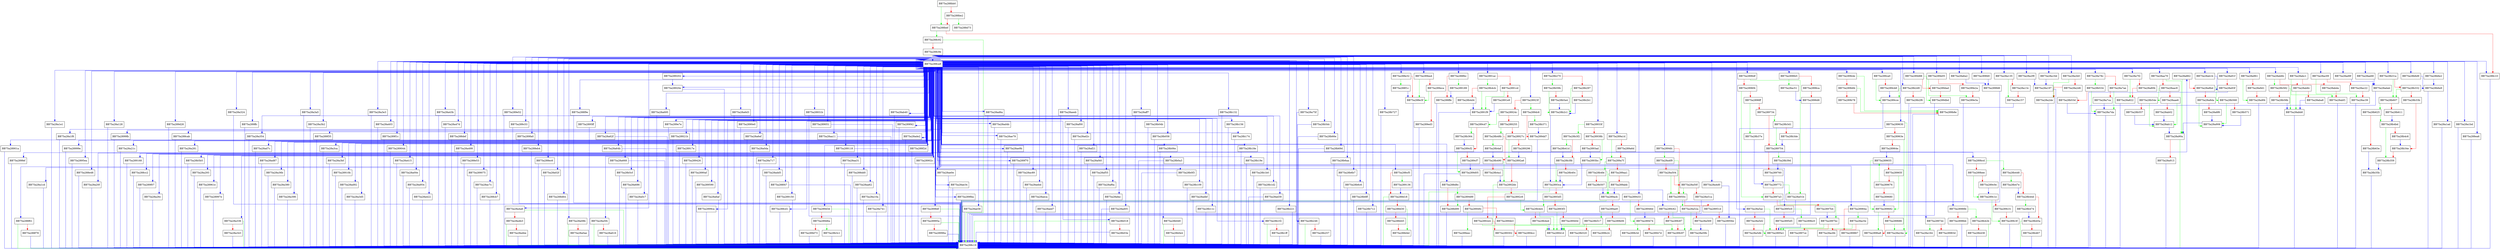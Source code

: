 digraph yy_reduce {
  node [shape="box"];
  graph [splines=ortho];
  BB75a288bb0 -> BB75a288bef [color="green"];
  BB75a288bb0 -> BB75a288be2 [color="red"];
  BB75a288be2 -> BB75a288d73 [color="green"];
  BB75a288be2 -> BB75a288bef [color="red"];
  BB75a288bef -> BB75a288c92 [color="green"];
  BB75a288bef -> BB75a288c10 [color="red"];
  BB75a288c10 -> BB75a288c19 [color="blue"];
  BB75a288c92 -> BB75a288c19 [color="green"];
  BB75a288c92 -> BB75a288c9e [color="red"];
  BB75a288c9e -> BB75a288ca9 [color="blue"];
  BB75a288ca9 -> BB75a28a1ad [color="blue"];
  BB75a288ca9 -> BB75a28a1bd [color="blue"];
  BB75a288ca9 -> BB75a288ea6 [color="blue"];
  BB75a288ca9 -> BB75a28901a [color="blue"];
  BB75a288ca9 -> BB75a289fef [color="blue"];
  BB75a288ca9 -> BB75a288c10 [color="blue"];
  BB75a288ca9 -> BB75a288c19 [color="blue"];
  BB75a288ca9 -> BB75a288f61 [color="blue"];
  BB75a288ca9 -> BB75a28a1cd [color="blue"];
  BB75a288ca9 -> BB75a28a1e1 [color="blue"];
  BB75a288ca9 -> BB75a28a1f8 [color="blue"];
  BB75a288ca9 -> BB75a28999e [color="blue"];
  BB75a288ca9 -> BB75a2895ea [color="blue"];
  BB75a288ca9 -> BB75a288e48 [color="blue"];
  BB75a288ca9 -> BB75a28a20f [color="blue"];
  BB75a288ca9 -> BB75a28a128 [color="blue"];
  BB75a288ca9 -> BB75a2899fb [color="blue"];
  BB75a288ca9 -> BB75a28a21c [color="blue"];
  BB75a288ca9 -> BB75a289630 [color="blue"];
  BB75a288ca9 -> BB75a289168 [color="blue"];
  BB75a288ca9 -> BB75a288cc2 [color="blue"];
  BB75a288ca9 -> BB75a289f07 [color="blue"];
  BB75a288ca9 -> BB75a28a26c [color="blue"];
  BB75a288ca9 -> BB75a289d28 [color="blue"];
  BB75a288ca9 -> BB75a288cab [color="blue"];
  BB75a288ca9 -> BB75a28a281 [color="blue"];
  BB75a288ca9 -> BB75a28b5b5 [color="blue"];
  BB75a288ca9 -> BB75a28a293 [color="blue"];
  BB75a288ca9 -> BB75a28a78c [color="blue"];
  BB75a288ca9 -> BB75a28a2b0 [color="blue"];
  BB75a288ca9 -> BB75a28961e [color="blue"];
  BB75a288ca9 -> BB75a28997e [color="blue"];
  BB75a288ca9 -> BB75a28a2f9 [color="blue"];
  BB75a288ca9 -> BB75a28a324 [color="blue"];
  BB75a288ca9 -> BB75a28a336 [color="blue"];
  BB75a288ca9 -> BB75a289ffc [color="blue"];
  BB75a288ca9 -> BB75a28a354 [color="blue"];
  BB75a288ca9 -> BB75a28ad7c [color="blue"];
  BB75a288ca9 -> BB75a28ad87 [color="blue"];
  BB75a288ca9 -> BB75a28a36b [color="blue"];
  BB75a288ca9 -> BB75a28a380 [color="blue"];
  BB75a288ca9 -> BB75a28a398 [color="blue"];
  BB75a288ca9 -> BB75a28a3a5 [color="blue"];
  BB75a288ca9 -> BB75a28a3b2 [color="blue"];
  BB75a288ca9 -> BB75a289f35 [color="blue"];
  BB75a288ca9 -> BB75a28a3ca [color="blue"];
  BB75a288ca9 -> BB75a28a3bf [color="blue"];
  BB75a288ca9 -> BB75a28910b [color="blue"];
  BB75a288ca9 -> BB75a28ad92 [color="blue"];
  BB75a288ca9 -> BB75a28a3d5 [color="blue"];
  BB75a288ca9 -> BB75a28a3e3 [color="blue"];
  BB75a288ca9 -> BB75a28a16d [color="blue"];
  BB75a288ca9 -> BB75a28a403 [color="blue"];
  BB75a288ca9 -> BB75a289f1c [color="blue"];
  BB75a288ca9 -> BB75a289044 [color="blue"];
  BB75a288ca9 -> BB75a28a415 [color="blue"];
  BB75a288ca9 -> BB75a28a00e [color="blue"];
  BB75a288ca9 -> BB75a28a954 [color="blue"];
  BB75a288ca9 -> BB75a28a422 [color="blue"];
  BB75a288ca9 -> BB75a28a43b [color="blue"];
  BB75a288ca9 -> BB75a28a47d [color="blue"];
  BB75a288ca9 -> BB75a288def [color="blue"];
  BB75a288ca9 -> BB75a2895c0 [color="blue"];
  BB75a288ca9 -> BB75a2896b5 [color="blue"];
  BB75a288ca9 -> BB75a288e32 [color="blue"];
  BB75a288ca9 -> BB75a2896df [color="blue"];
  BB75a288ca9 -> BB75a28a499 [color="blue"];
  BB75a288ca9 -> BB75a288e53 [color="blue"];
  BB75a288ca9 -> BB75a2897dc [color="blue"];
  BB75a288ca9 -> BB75a289075 [color="blue"];
  BB75a288ca9 -> BB75a289433 [color="blue"];
  BB75a288ca9 -> BB75a28ac7c [color="blue"];
  BB75a288ca9 -> BB75a288cb7 [color="blue"];
  BB75a288ca9 -> BB75a288cf5 [color="blue"];
  BB75a288ca9 -> BB75a289e52 [color="blue"];
  BB75a288ca9 -> BB75a28a7f2 [color="blue"];
  BB75a288ca9 -> BB75a289c53 [color="blue"];
  BB75a288ca9 -> BB75a289fa0 [color="blue"];
  BB75a288ca9 -> BB75a288eb4 [color="blue"];
  BB75a288ca9 -> BB75a28a4a6 [color="blue"];
  BB75a288ca9 -> BB75a288ec6 [color="blue"];
  BB75a288ca9 -> BB75a28a02f [color="blue"];
  BB75a288ca9 -> BB75a28a4d0 [color="blue"];
  BB75a288ca9 -> BB75a2894fc [color="blue"];
  BB75a288ca9 -> BB75a288d64 [color="blue"];
  BB75a288ca9 -> BB75a289ea4 [color="blue"];
  BB75a288ca9 -> BB75a28a5ac [color="blue"];
  BB75a288ca9 -> BB75a288f9e [color="blue"];
  BB75a288ca9 -> BB75a2895ff [color="blue"];
  BB75a288ca9 -> BB75a28a08b [color="blue"];
  BB75a288ca9 -> BB75a28a5f4 [color="blue"];
  BB75a288ca9 -> BB75a28a62f [color="blue"];
  BB75a288ca9 -> BB75a28a64b [color="blue"];
  BB75a288ca9 -> BB75a28a668 [color="blue"];
  BB75a288ca9 -> BB75a28b5cf [color="blue"];
  BB75a288ca9 -> BB75a28a686 [color="blue"];
  BB75a288ca9 -> BB75a28a0c7 [color="blue"];
  BB75a288ca9 -> BB75a28a695 [color="blue"];
  BB75a288ca9 -> BB75a28920e [color="blue"];
  BB75a288ca9 -> BB75a289e7e [color="blue"];
  BB75a288ca9 -> BB75a28921b [color="blue"];
  BB75a288ca9 -> BB75a28917e [color="blue"];
  BB75a288ca9 -> BB75a289426 [color="blue"];
  BB75a288ca9 -> BB75a2891ac [color="blue"];
  BB75a288ca9 -> BB75a28a6a2 [color="blue"];
  BB75a288ca9 -> BB75a289fd0 [color="blue"];
  BB75a288ca9 -> BB75a2890af [color="blue"];
  BB75a288ca9 -> BB75a289b4e [color="blue"];
  BB75a288ca9 -> BB75a289590 [color="blue"];
  BB75a288ca9 -> BB75a28a6af [color="blue"];
  BB75a288ca9 -> BB75a2899ca [color="blue"];
  BB75a288ca9 -> BB75a28a6d3 [color="blue"];
  BB75a288ca9 -> BB75a2890e0 [color="blue"];
  BB75a288ca9 -> BB75a28a6ef [color="blue"];
  BB75a288ca9 -> BB75a28a0da [color="blue"];
  BB75a288ca9 -> BB75a28a717 [color="blue"];
  BB75a288ca9 -> BB75a289ca0 [color="blue"];
  BB75a288ca9 -> BB75a28add5 [color="blue"];
  BB75a288ca9 -> BB75a288f47 [color="blue"];
  BB75a288ca9 -> BB75a289150 [color="blue"];
  BB75a288ca9 -> BB75a288cd1 [color="blue"];
  BB75a288ca9 -> BB75a288fbc [color="blue"];
  BB75a288ca9 -> BB75a28a961 [color="blue"];
  BB75a288ca9 -> BB75a28931b [color="blue"];
  BB75a288ca9 -> BB75a289051 [color="blue"];
  BB75a288ca9 -> BB75a288d8c [color="blue"];
  BB75a288ca9 -> BB75a28aa11 [color="blue"];
  BB75a288ca9 -> BB75a289d3d [color="blue"];
  BB75a288ca9 -> BB75a289118 [color="blue"];
  BB75a288ca9 -> BB75a289d88 [color="blue"];
  BB75a288ca9 -> BB75a28aa31 [color="blue"];
  BB75a288ca9 -> BB75a289e05 [color="blue"];
  BB75a288ca9 -> BB75a289c62 [color="blue"];
  BB75a288ca9 -> BB75a28988b [color="blue"];
  BB75a288ca9 -> BB75a288dd0 [color="blue"];
  BB75a288ca9 -> BB75a28aa62 [color="blue"];
  BB75a288ca9 -> BB75a28aa79 [color="blue"];
  BB75a288ca9 -> BB75a28a862 [color="blue"];
  BB75a288ca9 -> BB75a28a10a [color="blue"];
  BB75a288ca9 -> BB75a28ab6b [color="blue"];
  BB75a288ca9 -> BB75a28ab1b [color="blue"];
  BB75a288ca9 -> BB75a28a91f [color="blue"];
  BB75a288ca9 -> BB75a28a741 [color="blue"];
  BB75a288ca9 -> BB75a28ab40 [color="blue"];
  BB75a288ca9 -> BB75a28933f [color="blue"];
  BB75a288ca9 -> BB75a28923f [color="blue"];
  BB75a288ca9 -> BB75a28abc1 [color="blue"];
  BB75a288ca9 -> BB75a28b270 [color="blue"];
  BB75a288ca9 -> BB75a289a1d [color="blue"];
  BB75a288ca9 -> BB75a28ac09 [color="blue"];
  BB75a288ca9 -> BB75a289bcd [color="blue"];
  BB75a288ca9 -> BB75a289f42 [color="blue"];
  BB75a288ca9 -> BB75a28ade2 [color="blue"];
  BB75a288ca9 -> BB75a288f2d [color="blue"];
  BB75a288ca9 -> BB75a28902c [color="blue"];
  BB75a288ca9 -> BB75a2898df [color="blue"];
  BB75a288ca9 -> BB75a28ae0e [color="blue"];
  BB75a288ca9 -> BB75a28ae34 [color="blue"];
  BB75a288ca9 -> BB75a289fba [color="blue"];
  BB75a288ca9 -> BB75a28ae58 [color="blue"];
  BB75a288ca9 -> BB75a28ad6a [color="blue"];
  BB75a288ca9 -> BB75a28ad4b [color="blue"];
  BB75a288ca9 -> BB75a28ad9f [color="blue"];
  BB75a288ca9 -> BB75a28ae68 [color="blue"];
  BB75a288ca9 -> BB75a28ae79 [color="blue"];
  BB75a288ca9 -> BB75a28ae9b [color="blue"];
  BB75a288ca9 -> BB75a289f70 [color="blue"];
  BB75a288ca9 -> BB75a28ac89 [color="blue"];
  BB75a288ca9 -> BB75a28aebd [color="blue"];
  BB75a288ca9 -> BB75a28aeca [color="blue"];
  BB75a288ca9 -> BB75a28aed7 [color="blue"];
  BB75a288ca9 -> BB75a28aeeb [color="blue"];
  BB75a288ca9 -> BB75a28af00 [color="blue"];
  BB75a288ca9 -> BB75a28ad2c [color="blue"];
  BB75a288ca9 -> BB75a28af21 [color="blue"];
  BB75a288ca9 -> BB75a28af40 [color="blue"];
  BB75a288ca9 -> BB75a28af55 [color="blue"];
  BB75a288ca9 -> BB75a28af6a [color="blue"];
  BB75a288ca9 -> BB75a28afac [color="blue"];
  BB75a288ca9 -> BB75a28ad05 [color="blue"];
  BB75a288ca9 -> BB75a28aff7 [color="blue"];
  BB75a288ca9 -> BB75a28b2d9 [color="blue"];
  BB75a288ca9 -> BB75a28b018 [color="blue"];
  BB75a288ca9 -> BB75a28b04b [color="blue"];
  BB75a288ca9 -> BB75a28b058 [color="blue"];
  BB75a288ca9 -> BB75a28b06e [color="blue"];
  BB75a288ca9 -> BB75a28b0a3 [color="blue"];
  BB75a288ca9 -> BB75a28b0d0 [color="blue"];
  BB75a288ca9 -> BB75a28b0f3 [color="blue"];
  BB75a288ca9 -> BB75a28b109 [color="blue"];
  BB75a288ca9 -> BB75a28adbf [color="blue"];
  BB75a288ca9 -> BB75a28b11c [color="blue"];
  BB75a288ca9 -> BB75a28b132 [color="blue"];
  BB75a288ca9 -> BB75a28b156 [color="blue"];
  BB75a288ca9 -> BB75a28b174 [color="blue"];
  BB75a288ca9 -> BB75a28b18e [color="blue"];
  BB75a288ca9 -> BB75a28b19e [color="blue"];
  BB75a288ca9 -> BB75a28b1b0 [color="blue"];
  BB75a288ca9 -> BB75a28b1d2 [color="blue"];
  BB75a288ca9 -> BB75a28ad39 [color="blue"];
  BB75a288ca9 -> BB75a28b1f2 [color="blue"];
  BB75a288ca9 -> BB75a28b221 [color="blue"];
  BB75a288ca9 -> BB75a28a75f [color="blue"];
  BB75a288ca9 -> BB75a289202 [color="blue"];
  BB75a288ca9 -> BB75a28a135 [color="blue"];
  BB75a288ca9 -> BB75a28b246 [color="blue"];
  BB75a288ca9 -> BB75a28b5dc [color="blue"];
  BB75a288ca9 -> BB75a28b31a [color="blue"];
  BB75a288ca9 -> BB75a28b66e [color="blue"];
  BB75a288ca9 -> BB75a28b69d [color="blue"];
  BB75a288ca9 -> BB75a28b6aa [color="blue"];
  BB75a288ca9 -> BB75a28b6b7 [color="blue"];
  BB75a288ca9 -> BB75a28b6c6 [color="blue"];
  BB75a288ca9 -> BB75a28b6d9 [color="blue"];
  BB75a288ca9 -> BB75a28b6ff [color="blue"];
  BB75a288ca9 -> BB75a28b6e2 [color="blue"];
  BB75a288ca9 -> BB75a28b712 [color="blue"];
  BB75a288ca9 -> BB75a28984a [color="blue"];
  BB75a288ca9 -> BB75a28b727 [color="blue"];
  BB75a288cab -> BB75a288c19 [color="blue"];
  BB75a288cb7 -> BB75a288c19 [color="blue"];
  BB75a288cc2 -> BB75a288c19 [color="blue"];
  BB75a288cd1 -> BB75a288c19 [color="blue"];
  BB75a288cf5 -> BB75a289136 [color="green"];
  BB75a288cf5 -> BB75a288d18 [color="red"];
  BB75a288d18 -> BB75a288c19 [color="green"];
  BB75a288d18 -> BB75a288d30 [color="red"];
  BB75a288d30 -> BB75a288d4d [color="green"];
  BB75a288d30 -> BB75a288d45 [color="red"];
  BB75a288d45 -> BB75a288d4d [color="red"];
  BB75a288d4d -> BB75a288c19 [color="blue"];
  BB75a288d64 -> BB75a288c19 [color="blue"];
  BB75a288d8c -> BB75a289489 [color="green"];
  BB75a288d8c -> BB75a288d99 [color="red"];
  BB75a288d99 -> BB75a288c19 [color="blue"];
  BB75a288dd0 -> BB75a288c19 [color="blue"];
  BB75a288def -> BB75a288c19 [color="blue"];
  BB75a288e32 -> BB75a288f1c [color="green"];
  BB75a288e32 -> BB75a288e3f [color="red"];
  BB75a288e3f -> BB75a288c19 [color="blue"];
  BB75a288e48 -> BB75a288c19 [color="blue"];
  BB75a288e53 -> BB75a288c19 [color="blue"];
  BB75a288ea6 -> BB75a288c19 [color="blue"];
  BB75a288eb4 -> BB75a288c19 [color="blue"];
  BB75a288ec6 -> BB75a288c19 [color="blue"];
  BB75a288f1c -> BB75a288e3f [color="blue"];
  BB75a288f2d -> BB75a288c19 [color="blue"];
  BB75a288f47 -> BB75a288c19 [color="blue"];
  BB75a288f61 -> BB75a288c19 [color="green"];
  BB75a288f61 -> BB75a288f78 [color="red"];
  BB75a288f78 -> BB75a288c19 [color="blue"];
  BB75a288f9e -> BB75a288c19 [color="blue"];
  BB75a288fbc -> BB75a289189 [color="green"];
  BB75a288fbc -> BB75a288ffe [color="red"];
  BB75a288ffe -> BB75a288c19 [color="blue"];
  BB75a28901a -> BB75a288c19 [color="blue"];
  BB75a28902c -> BB75a288c19 [color="blue"];
  BB75a289044 -> BB75a288c19 [color="blue"];
  BB75a289051 -> BB75a288c19 [color="blue"];
  BB75a289075 -> BB75a288c19 [color="blue"];
  BB75a2890af -> BB75a288c19 [color="blue"];
  BB75a2890e0 -> BB75a288c19 [color="blue"];
  BB75a28910b -> BB75a288c19 [color="blue"];
  BB75a289118 -> BB75a288c19 [color="blue"];
  BB75a289136 -> BB75a288d18 [color="blue"];
  BB75a289150 -> BB75a288c19 [color="blue"];
  BB75a289168 -> BB75a288c19 [color="blue"];
  BB75a28917e -> BB75a288c19 [color="blue"];
  BB75a289189 -> BB75a288ffe [color="blue"];
  BB75a2891ac -> BB75a28b4cb [color="green"];
  BB75a2891ac -> BB75a2891cd [color="red"];
  BB75a2891cd -> BB75a2891f9 [color="green"];
  BB75a2891cd -> BB75a2891e9 [color="red"];
  BB75a2891e9 -> BB75a2891f9 [color="blue"];
  BB75a2891f9 -> BB75a288c19 [color="blue"];
  BB75a289202 -> BB75a28920e [color="blue"];
  BB75a28920e -> BB75a288c19 [color="blue"];
  BB75a28921b -> BB75a288c19 [color="blue"];
  BB75a28923f -> BB75a289dc6 [color="green"];
  BB75a28923f -> BB75a28924c [color="red"];
  BB75a28924c -> BB75a289cd7 [color="green"];
  BB75a28924c -> BB75a289255 [color="red"];
  BB75a289255 -> BB75a28b48b [color="green"];
  BB75a289255 -> BB75a28927c [color="red"];
  BB75a28927c -> BB75a2892a6 [color="green"];
  BB75a28927c -> BB75a289296 [color="red"];
  BB75a289296 -> BB75a2892a6 [color="blue"];
  BB75a2892a6 -> BB75a2892bb [color="red"];
  BB75a2892bb -> BB75a288c19 [color="green"];
  BB75a2892bb -> BB75a2892c6 [color="red"];
  BB75a2892c6 -> BB75a28b4e4 [color="green"];
  BB75a2892c6 -> BB75a2892e4 [color="red"];
  BB75a2892e4 -> BB75a28941d [color="green"];
  BB75a2892e4 -> BB75a289302 [color="red"];
  BB75a289302 -> BB75a288c19 [color="blue"];
  BB75a28931b -> BB75a288c19 [color="blue"];
  BB75a28933f -> BB75a28b3f2 [color="green"];
  BB75a28933f -> BB75a28938b [color="red"];
  BB75a28938b -> BB75a2893bc [color="green"];
  BB75a28938b -> BB75a2893ad [color="red"];
  BB75a2893ad -> BB75a2893bc [color="blue"];
  BB75a2893bc -> BB75a2893ca [color="blue"];
  BB75a2893ca -> BB75a288c19 [color="green"];
  BB75a2893ca -> BB75a2893d5 [color="red"];
  BB75a2893d5 -> BB75a28b4e4 [color="green"];
  BB75a2893d5 -> BB75a2893f3 [color="red"];
  BB75a2893f3 -> BB75a28941d [color="green"];
  BB75a2893f3 -> BB75a28940d [color="red"];
  BB75a28940d -> BB75a28941d [color="blue"];
  BB75a28941d -> BB75a288c19 [color="blue"];
  BB75a289426 -> BB75a288c19 [color="blue"];
  BB75a289433 -> BB75a289474 [color="green"];
  BB75a289433 -> BB75a28946d [color="red"];
  BB75a28946d -> BB75a289474 [color="blue"];
  BB75a289474 -> BB75a289b3d [color="green"];
  BB75a289474 -> BB75a28947d [color="red"];
  BB75a28947d -> BB75a288c19 [color="blue"];
  BB75a289489 -> BB75a288d99 [color="green"];
  BB75a289489 -> BB75a28949c [color="red"];
  BB75a28949c -> BB75a289eec [color="green"];
  BB75a28949c -> BB75a2894b3 [color="red"];
  BB75a2894b3 -> BB75a289c97 [color="green"];
  BB75a2894b3 -> BB75a2894cc [color="red"];
  BB75a2894cc -> BB75a288c19 [color="blue"];
  BB75a2894fc -> BB75a28a4f9 [color="green"];
  BB75a2894fc -> BB75a28950c [color="red"];
  BB75a28950c -> BB75a28a52a [color="green"];
  BB75a28950c -> BB75a28951d [color="red"];
  BB75a28951d -> BB75a28956e [color="red"];
  BB75a28956e -> BB75a288c19 [color="blue"];
  BB75a289590 -> BB75a288c19 [color="blue"];
  BB75a2895c0 -> BB75a289bc0 [color="green"];
  BB75a2895c0 -> BB75a2895d5 [color="red"];
  BB75a2895d5 -> BB75a2895e1 [color="red"];
  BB75a2895e1 -> BB75a288c19 [color="blue"];
  BB75a2895ea -> BB75a288c19 [color="blue"];
  BB75a2895ff -> BB75a288c19 [color="blue"];
  BB75a28961e -> BB75a288c19 [color="blue"];
  BB75a289630 -> BB75a28a24a [color="green"];
  BB75a289630 -> BB75a28963e [color="red"];
  BB75a28963e -> BB75a28a24a [color="green"];
  BB75a28963e -> BB75a28964e [color="red"];
  BB75a28964e -> BB75a289655 [color="blue"];
  BB75a289655 -> BB75a289682 [color="green"];
  BB75a289655 -> BB75a28965f [color="red"];
  BB75a28965f -> BB75a289682 [color="green"];
  BB75a28965f -> BB75a289676 [color="red"];
  BB75a289676 -> BB75a289655 [color="green"];
  BB75a289676 -> BB75a289680 [color="red"];
  BB75a289680 -> BB75a289682 [color="blue"];
  BB75a289682 -> BB75a2896a8 [color="green"];
  BB75a289682 -> BB75a289686 [color="red"];
  BB75a289686 -> BB75a28a24a [color="green"];
  BB75a289686 -> BB75a2896a8 [color="red"];
  BB75a2896a8 -> BB75a288c19 [color="blue"];
  BB75a2896b5 -> BB75a28ac51 [color="green"];
  BB75a2896b5 -> BB75a2896ca [color="red"];
  BB75a2896ca -> BB75a2896d6 [color="red"];
  BB75a2896d6 -> BB75a288c19 [color="blue"];
  BB75a2896df -> BB75a28a01b [color="green"];
  BB75a2896df -> BB75a2896f4 [color="red"];
  BB75a2896f4 -> BB75a2897a3 [color="green"];
  BB75a2896f4 -> BB75a2896ff [color="red"];
  BB75a2896ff -> BB75a28b37e [color="green"];
  BB75a2896ff -> BB75a289734 [color="red"];
  BB75a289734 -> BB75a28b3d1 [color="green"];
  BB75a289734 -> BB75a289754 [color="red"];
  BB75a289754 -> BB75a28b39d [color="green"];
  BB75a289754 -> BB75a289760 [color="red"];
  BB75a289760 -> BB75a289772 [color="blue"];
  BB75a289772 -> BB75a28a01b [color="green"];
  BB75a289772 -> BB75a2897a3 [color="red"];
  BB75a2897a3 -> BB75a2897bc [color="green"];
  BB75a2897a3 -> BB75a2897b4 [color="red"];
  BB75a2897b4 -> BB75a2897bc [color="blue"];
  BB75a2897bc -> BB75a2895e1 [color="green"];
  BB75a2897bc -> BB75a2897ce [color="red"];
  BB75a2897ce -> BB75a288c19 [color="blue"];
  BB75a2897dc -> BB75a28a164 [color="green"];
  BB75a2897dc -> BB75a28983d [color="red"];
  BB75a28983d -> BB75a288c19 [color="blue"];
  BB75a28984a -> BB75a28ac5e [color="green"];
  BB75a28984a -> BB75a289867 [color="red"];
  BB75a289867 -> BB75a288c19 [color="blue"];
  BB75a28988b -> BB75a28b42b [color="green"];
  BB75a28988b -> BB75a2898bb [color="red"];
  BB75a2898bb -> BB75a288c19 [color="blue"];
  BB75a2898df -> BB75a288c19 [color="green"];
  BB75a2898df -> BB75a28995a [color="red"];
  BB75a28995a -> BB75a288c19 [color="green"];
  BB75a28995a -> BB75a28996a [color="red"];
  BB75a28996a -> BB75a288c19 [color="blue"];
  BB75a28997e -> BB75a288c19 [color="blue"];
  BB75a28999e -> BB75a288c19 [color="blue"];
  BB75a2899ca -> BB75a288c19 [color="blue"];
  BB75a2899fb -> BB75a288c19 [color="blue"];
  BB75a289a1d -> BB75a289a7f [color="green"];
  BB75a289a1d -> BB75a289a6d [color="red"];
  BB75a289a6d -> BB75a289a7f [color="red"];
  BB75a289a7f -> BB75a28b4fe [color="green"];
  BB75a289a7f -> BB75a289aa1 [color="red"];
  BB75a289aa1 -> BB75a289acb [color="green"];
  BB75a289aa1 -> BB75a289abb [color="red"];
  BB75a289abb -> BB75a289acb [color="blue"];
  BB75a289acb -> BB75a288c19 [color="green"];
  BB75a289acb -> BB75a289ae9 [color="red"];
  BB75a289ae9 -> BB75a28b517 [color="green"];
  BB75a289ae9 -> BB75a289b06 [color="red"];
  BB75a289b06 -> BB75a28941d [color="green"];
  BB75a289b06 -> BB75a289b24 [color="red"];
  BB75a289b24 -> BB75a288c19 [color="blue"];
  BB75a289b3d -> BB75a288c19 [color="blue"];
  BB75a289b4e -> BB75a289b8e [color="green"];
  BB75a289b4e -> BB75a289b6b [color="red"];
  BB75a289b6b -> BB75a289b8e [color="green"];
  BB75a289b6b -> BB75a289b78 [color="red"];
  BB75a289b78 -> BB75a289b8e [color="red"];
  BB75a289b8e -> BB75a288c19 [color="blue"];
  BB75a289bc0 -> BB75a2895e1 [color="blue"];
  BB75a289bcd -> BB75a28b448 [color="green"];
  BB75a289bcd -> BB75a289bee [color="red"];
  BB75a289bee -> BB75a289c1e [color="green"];
  BB75a289bee -> BB75a289c0e [color="red"];
  BB75a289c0e -> BB75a289c1e [color="blue"];
  BB75a289c1e -> BB75a289c3f [color="green"];
  BB75a289c1e -> BB75a289c31 [color="red"];
  BB75a289c31 -> BB75a289c3f [color="red"];
  BB75a289c3f -> BB75a288c19 [color="blue"];
  BB75a289c53 -> BB75a288c19 [color="blue"];
  BB75a289c62 -> BB75a289c97 [color="green"];
  BB75a289c62 -> BB75a289c87 [color="red"];
  BB75a289c87 -> BB75a289c97 [color="red"];
  BB75a289c97 -> BB75a288c19 [color="blue"];
  BB75a289ca0 -> BB75a289cce [color="green"];
  BB75a289ca0 -> BB75a289cb8 [color="red"];
  BB75a289cb8 -> BB75a289cce [color="blue"];
  BB75a289cce -> BB75a288c19 [color="blue"];
  BB75a289cd7 -> BB75a28b364 [color="green"];
  BB75a289cd7 -> BB75a289cf2 [color="red"];
  BB75a289cf2 -> BB75a289d05 [color="green"];
  BB75a289cf2 -> BB75a289cf7 [color="red"];
  BB75a289cf7 -> BB75a289d05 [color="blue"];
  BB75a289d05 -> BB75a288c19 [color="blue"];
  BB75a289d28 -> BB75a288c19 [color="blue"];
  BB75a289d3d -> BB75a288c19 [color="green"];
  BB75a289d3d -> BB75a289d6a [color="red"];
  BB75a289d6a -> BB75a28b3c1 [color="green"];
  BB75a289d6a -> BB75a289d73 [color="red"];
  BB75a289d73 -> BB75a288c19 [color="blue"];
  BB75a289d88 -> BB75a289dbd [color="green"];
  BB75a289d88 -> BB75a289dad [color="red"];
  BB75a289dad -> BB75a289dbd [color="red"];
  BB75a289dbd -> BB75a288c19 [color="blue"];
  BB75a289dc6 -> BB75a28b371 [color="green"];
  BB75a289dc6 -> BB75a289dd7 [color="red"];
  BB75a289dd7 -> BB75a288c19 [color="blue"];
  BB75a289e05 -> BB75a289e3a [color="green"];
  BB75a289e05 -> BB75a289e2a [color="red"];
  BB75a289e2a -> BB75a289e3a [color="red"];
  BB75a289e3a -> BB75a288c19 [color="blue"];
  BB75a289e52 -> BB75a288c19 [color="blue"];
  BB75a289e7e -> BB75a288c19 [color="blue"];
  BB75a289ea4 -> BB75a288e3f [color="green"];
  BB75a289ea4 -> BB75a289eca [color="red"];
  BB75a289eca -> BB75a288e3f [color="green"];
  BB75a289eca -> BB75a289ed3 [color="red"];
  BB75a289ed3 -> BB75a288c19 [color="blue"];
  BB75a289eec -> BB75a288c19 [color="blue"];
  BB75a289f07 -> BB75a288c19 [color="blue"];
  BB75a289f1c -> BB75a288c19 [color="blue"];
  BB75a289f35 -> BB75a288c19 [color="blue"];
  BB75a289f42 -> BB75a288c19 [color="blue"];
  BB75a289f70 -> BB75a288c19 [color="blue"];
  BB75a289fa0 -> BB75a288c19 [color="blue"];
  BB75a289fba -> BB75a288c19 [color="blue"];
  BB75a289fd0 -> BB75a289fd8 [color="blue"];
  BB75a289fd8 -> BB75a288c19 [color="blue"];
  BB75a289fef -> BB75a288c19 [color="blue"];
  BB75a289ffc -> BB75a288c19 [color="blue"];
  BB75a28a00e -> BB75a288c19 [color="blue"];
  BB75a28a01b -> BB75a288c19 [color="blue"];
  BB75a28a02f -> BB75a288c19 [color="blue"];
  BB75a28a08b -> BB75a288c19 [color="green"];
  BB75a28a08b -> BB75a28a0ae [color="red"];
  BB75a28a0ae -> BB75a288c19 [color="blue"];
  BB75a28a0c7 -> BB75a288c19 [color="blue"];
  BB75a28a0da -> BB75a288c19 [color="blue"];
  BB75a28a10a -> BB75a288c19 [color="blue"];
  BB75a28a128 -> BB75a288c19 [color="blue"];
  BB75a28a135 -> BB75a28a157 [color="green"];
  BB75a28a135 -> BB75a28a13c [color="red"];
  BB75a28a13c -> BB75a28a157 [color="red"];
  BB75a28a157 -> BB75a288c19 [color="blue"];
  BB75a28a164 -> BB75a288c19 [color="blue"];
  BB75a28a16d -> BB75a28a197 [color="blue"];
  BB75a28a197 -> BB75a288c19 [color="blue"];
  BB75a28a1ad -> BB75a288c19 [color="blue"];
  BB75a28a1bd -> BB75a288c19 [color="blue"];
  BB75a28a1cd -> BB75a288c19 [color="blue"];
  BB75a28a1e1 -> BB75a288c19 [color="blue"];
  BB75a28a1f8 -> BB75a288c19 [color="blue"];
  BB75a28a20f -> BB75a288c19 [color="blue"];
  BB75a28a21c -> BB75a288c19 [color="blue"];
  BB75a28a24a -> BB75a288c19 [color="blue"];
  BB75a28a26c -> BB75a288c19 [color="blue"];
  BB75a28a281 -> BB75a288c19 [color="blue"];
  BB75a28a293 -> BB75a288c19 [color="blue"];
  BB75a28a2b0 -> BB75a28a2de [color="green"];
  BB75a28a2b0 -> BB75a28a2d6 [color="red"];
  BB75a28a2d6 -> BB75a28a2de [color="red"];
  BB75a28a2de -> BB75a288c19 [color="blue"];
  BB75a28a2f9 -> BB75a28a197 [color="blue"];
  BB75a28a324 -> BB75a288c19 [color="blue"];
  BB75a28a336 -> BB75a288c19 [color="green"];
  BB75a28a336 -> BB75a28a343 [color="red"];
  BB75a28a343 -> BB75a288c19 [color="blue"];
  BB75a28a354 -> BB75a288c19 [color="blue"];
  BB75a28a36b -> BB75a288c19 [color="blue"];
  BB75a28a380 -> BB75a288c19 [color="blue"];
  BB75a28a398 -> BB75a288c19 [color="blue"];
  BB75a28a3a5 -> BB75a288c19 [color="blue"];
  BB75a28a3b2 -> BB75a288c19 [color="blue"];
  BB75a28a3bf -> BB75a288c19 [color="blue"];
  BB75a28a3ca -> BB75a288c19 [color="blue"];
  BB75a28a3d5 -> BB75a288c19 [color="blue"];
  BB75a28a3e3 -> BB75a288c19 [color="blue"];
  BB75a28a403 -> BB75a288c19 [color="blue"];
  BB75a28a415 -> BB75a288c19 [color="blue"];
  BB75a28a422 -> BB75a288c19 [color="blue"];
  BB75a28a43b -> BB75a288c19 [color="blue"];
  BB75a28a47d -> BB75a288c19 [color="blue"];
  BB75a28a499 -> BB75a288c19 [color="blue"];
  BB75a28a4a6 -> BB75a288c19 [color="green"];
  BB75a28a4a6 -> BB75a28a4b3 [color="red"];
  BB75a28a4b3 -> BB75a288c19 [color="green"];
  BB75a28a4b3 -> BB75a28a4be [color="red"];
  BB75a28a4be -> BB75a288c19 [color="blue"];
  BB75a28a4d0 -> BB75a28956e [color="blue"];
  BB75a28a4f9 -> BB75a28950c [color="green"];
  BB75a28a4f9 -> BB75a28a504 [color="red"];
  BB75a28a504 -> BB75a28950c [color="green"];
  BB75a28a504 -> BB75a28a50f [color="red"];
  BB75a28a50f -> BB75a28950c [color="green"];
  BB75a28a50f -> BB75a28a51a [color="red"];
  BB75a28a51a -> BB75a288c19 [color="blue"];
  BB75a28a52a -> BB75a28a59b [color="green"];
  BB75a28a52a -> BB75a28a569 [color="red"];
  BB75a28a569 -> BB75a28a59b [color="blue"];
  BB75a28a59b -> BB75a288c19 [color="blue"];
  BB75a28a5ac -> BB75a2895e1 [color="green"];
  BB75a28a5ac -> BB75a28a5d2 [color="red"];
  BB75a28a5d2 -> BB75a2895e1 [color="green"];
  BB75a28a5d2 -> BB75a28a5db [color="red"];
  BB75a28a5db -> BB75a288c19 [color="blue"];
  BB75a28a5f4 -> BB75a288c19 [color="green"];
  BB75a28a5f4 -> BB75a28a616 [color="red"];
  BB75a28a616 -> BB75a288c19 [color="blue"];
  BB75a28a62f -> BB75a288c19 [color="blue"];
  BB75a28a64b -> BB75a288c19 [color="blue"];
  BB75a28a668 -> BB75a288c19 [color="blue"];
  BB75a28a686 -> BB75a288c19 [color="blue"];
  BB75a28a695 -> BB75a288c19 [color="blue"];
  BB75a28a6a2 -> BB75a289fd8 [color="blue"];
  BB75a28a6af -> BB75a288c19 [color="blue"];
  BB75a28a6d3 -> BB75a288c19 [color="blue"];
  BB75a28a6ef -> BB75a288c19 [color="blue"];
  BB75a28a717 -> BB75a288c19 [color="blue"];
  BB75a28a741 -> BB75a288c19 [color="blue"];
  BB75a28a75f -> BB75a288c19 [color="blue"];
  BB75a28a78c -> BB75a28b534 [color="green"];
  BB75a28a78c -> BB75a28a7ae [color="red"];
  BB75a28a7ae -> BB75a28a7da [color="green"];
  BB75a28a7ae -> BB75a28a7ca [color="red"];
  BB75a28a7ca -> BB75a28a7da [color="blue"];
  BB75a28a7da -> BB75a288c19 [color="blue"];
  BB75a28a7f2 -> BB75a28a822 [color="green"];
  BB75a28a7f2 -> BB75a28a80b [color="red"];
  BB75a28a80b -> BB75a28a822 [color="red"];
  BB75a28a822 -> BB75a288c19 [color="blue"];
  BB75a28a862 -> BB75a28a90a [color="green"];
  BB75a28a862 -> BB75a28a8bd [color="red"];
  BB75a28a8bd -> BB75a28b568 [color="green"];
  BB75a28a8bd -> BB75a28a8da [color="red"];
  BB75a28a8da -> BB75a28a906 [color="green"];
  BB75a28a8da -> BB75a28a8f6 [color="red"];
  BB75a28a8f6 -> BB75a28a906 [color="blue"];
  BB75a28a906 -> BB75a28a90a [color="blue"];
  BB75a28a90a -> BB75a288c19 [color="green"];
  BB75a28a90a -> BB75a28a913 [color="red"];
  BB75a28a913 -> BB75a288c19 [color="blue"];
  BB75a28a91f -> BB75a28a93f [color="red"];
  BB75a28a93f -> BB75a288c19 [color="blue"];
  BB75a28a954 -> BB75a288c19 [color="blue"];
  BB75a28a961 -> BB75a28a9f4 [color="green"];
  BB75a28a961 -> BB75a28a9d1 [color="red"];
  BB75a28a9d1 -> BB75a28a9f4 [color="red"];
  BB75a28a9f4 -> BB75a288c19 [color="blue"];
  BB75a28aa11 -> BB75a288c19 [color="blue"];
  BB75a28aa31 -> BB75a288c19 [color="blue"];
  BB75a28aa62 -> BB75a288c19 [color="blue"];
  BB75a28aa79 -> BB75a28a90a [color="green"];
  BB75a28aa79 -> BB75a28aac9 [color="red"];
  BB75a28aac9 -> BB75a28b54e [color="green"];
  BB75a28aac9 -> BB75a28aae6 [color="red"];
  BB75a28aae6 -> BB75a28ab12 [color="green"];
  BB75a28aae6 -> BB75a28ab02 [color="red"];
  BB75a28ab02 -> BB75a28ab12 [color="blue"];
  BB75a28ab12 -> BB75a28a90a [color="blue"];
  BB75a28ab1b -> BB75a28a93f [color="blue"];
  BB75a28ab40 -> BB75a288c19 [color="blue"];
  BB75a28ab6b -> BB75a28b582 [color="green"];
  BB75a28ab6b -> BB75a28ab8c [color="red"];
  BB75a28ab8c -> BB75a28abb8 [color="green"];
  BB75a28ab8c -> BB75a28aba8 [color="red"];
  BB75a28aba8 -> BB75a28abb8 [color="blue"];
  BB75a28abb8 -> BB75a288c19 [color="blue"];
  BB75a28abc1 -> BB75a28abf1 [color="green"];
  BB75a28abc1 -> BB75a28abda [color="red"];
  BB75a28abda -> BB75a28abf1 [color="red"];
  BB75a28abf1 -> BB75a288c19 [color="blue"];
  BB75a28ac09 -> BB75a28ac39 [color="green"];
  BB75a28ac09 -> BB75a28ac22 [color="red"];
  BB75a28ac22 -> BB75a28ac39 [color="red"];
  BB75a28ac39 -> BB75a288c19 [color="blue"];
  BB75a28ac51 -> BB75a2896d6 [color="blue"];
  BB75a28ac5e -> BB75a2895e1 [color="green"];
  BB75a28ac5e -> BB75a28ac6b [color="red"];
  BB75a28ac6b -> BB75a288c19 [color="blue"];
  BB75a28ac7c -> BB75a288c19 [color="blue"];
  BB75a28ac89 -> BB75a288c19 [color="blue"];
  BB75a28ad05 -> BB75a288c19 [color="blue"];
  BB75a28ad2c -> BB75a288c19 [color="blue"];
  BB75a28ad39 -> BB75a288c19 [color="blue"];
  BB75a28ad4b -> BB75a288c19 [color="blue"];
  BB75a28ad6a -> BB75a288c19 [color="blue"];
  BB75a28ad7c -> BB75a288c19 [color="blue"];
  BB75a28ad87 -> BB75a288c19 [color="blue"];
  BB75a28ad92 -> BB75a288c19 [color="blue"];
  BB75a28ad9f -> BB75a28adab [color="blue"];
  BB75a28adab -> BB75a288c19 [color="blue"];
  BB75a28adbf -> BB75a288c19 [color="blue"];
  BB75a28add5 -> BB75a288c19 [color="blue"];
  BB75a28ade2 -> BB75a288c19 [color="blue"];
  BB75a28ae0e -> BB75a288c19 [color="blue"];
  BB75a28ae34 -> BB75a288c19 [color="blue"];
  BB75a28ae58 -> BB75a288c19 [color="blue"];
  BB75a28ae68 -> BB75a28adab [color="blue"];
  BB75a28ae79 -> BB75a288c19 [color="blue"];
  BB75a28ae9b -> BB75a288c19 [color="blue"];
  BB75a28aebd -> BB75a288c19 [color="blue"];
  BB75a28aeca -> BB75a288c19 [color="blue"];
  BB75a28aed7 -> BB75a288c19 [color="blue"];
  BB75a28aeeb -> BB75a288c19 [color="blue"];
  BB75a28af00 -> BB75a288c19 [color="blue"];
  BB75a28af21 -> BB75a288c19 [color="blue"];
  BB75a28af40 -> BB75a288c19 [color="blue"];
  BB75a28af55 -> BB75a288c19 [color="blue"];
  BB75a28af6a -> BB75a288c19 [color="blue"];
  BB75a28afac -> BB75a288c19 [color="blue"];
  BB75a28aff7 -> BB75a288c19 [color="blue"];
  BB75a28b018 -> BB75a288c19 [color="green"];
  BB75a28b018 -> BB75a28b03e [color="red"];
  BB75a28b03e -> BB75a288c19 [color="blue"];
  BB75a28b04b -> BB75a288c19 [color="blue"];
  BB75a28b058 -> BB75a288c19 [color="blue"];
  BB75a28b06e -> BB75a288c19 [color="blue"];
  BB75a28b0a3 -> BB75a288c19 [color="blue"];
  BB75a28b0d0 -> BB75a288c19 [color="green"];
  BB75a28b0d0 -> BB75a28b0e4 [color="red"];
  BB75a28b0e4 -> BB75a288c19 [color="blue"];
  BB75a28b0f3 -> BB75a288c19 [color="blue"];
  BB75a28b109 -> BB75a288c19 [color="blue"];
  BB75a28b11c -> BB75a288c19 [color="blue"];
  BB75a28b132 -> BB75a288c19 [color="blue"];
  BB75a28b156 -> BB75a288c19 [color="blue"];
  BB75a28b174 -> BB75a288c19 [color="blue"];
  BB75a28b18e -> BB75a288c19 [color="blue"];
  BB75a28b19e -> BB75a288c19 [color="blue"];
  BB75a28b1b0 -> BB75a288c19 [color="blue"];
  BB75a28b1d2 -> BB75a288c19 [color="blue"];
  BB75a28b1f2 -> BB75a288c19 [color="green"];
  BB75a28b1f2 -> BB75a28b1ff [color="red"];
  BB75a28b1ff -> BB75a288c19 [color="blue"];
  BB75a28b221 -> BB75a288c19 [color="blue"];
  BB75a28b246 -> BB75a288c19 [color="green"];
  BB75a28b246 -> BB75a28b257 [color="red"];
  BB75a28b257 -> BB75a288c19 [color="blue"];
  BB75a28b270 -> BB75a28b59b [color="green"];
  BB75a28b270 -> BB75a28b297 [color="red"];
  BB75a28b297 -> BB75a28b2c1 [color="green"];
  BB75a28b297 -> BB75a28b2b1 [color="red"];
  BB75a28b2b1 -> BB75a28b2c1 [color="blue"];
  BB75a28b2c1 -> BB75a2893ca [color="blue"];
  BB75a28b2d9 -> BB75a289cce [color="green"];
  BB75a28b2d9 -> BB75a28b2f6 [color="red"];
  BB75a28b2f6 -> BB75a288c19 [color="blue"];
  BB75a28b31a -> BB75a28b607 [color="green"];
  BB75a28b31a -> BB75a28b332 [color="red"];
  BB75a28b332 -> BB75a28b607 [color="green"];
  BB75a28b332 -> BB75a28b33b [color="red"];
  BB75a28b33b -> BB75a28b34e [color="red"];
  BB75a28b34e -> BB75a28b359 [color="red"];
  BB75a28b359 -> BB75a28b35b [color="blue"];
  BB75a28b35b -> BB75a288c19 [color="blue"];
  BB75a28b364 -> BB75a289cf2 [color="blue"];
  BB75a28b371 -> BB75a289dd7 [color="blue"];
  BB75a28b37e -> BB75a289772 [color="blue"];
  BB75a28b39d -> BB75a289760 [color="blue"];
  BB75a28b3c1 -> BB75a288c19 [color="blue"];
  BB75a28b3d1 -> BB75a289754 [color="green"];
  BB75a28b3d1 -> BB75a28b3de [color="red"];
  BB75a28b3de -> BB75a289754 [color="blue"];
  BB75a28b3f2 -> BB75a28b41d [color="green"];
  BB75a28b3f2 -> BB75a28b3fb [color="red"];
  BB75a28b3fb -> BB75a2893ca [color="green"];
  BB75a28b3fb -> BB75a28b40c [color="red"];
  BB75a28b40c -> BB75a2893ca [color="blue"];
  BB75a28b41d -> BB75a28b3fb [color="blue"];
  BB75a28b42b -> BB75a288c19 [color="green"];
  BB75a28b42b -> BB75a28b438 [color="red"];
  BB75a28b438 -> BB75a288c19 [color="blue"];
  BB75a28b448 -> BB75a28b47e [color="green"];
  BB75a28b448 -> BB75a28b44d [color="red"];
  BB75a28b44d -> BB75a28b474 [color="green"];
  BB75a28b44d -> BB75a28b45a [color="red"];
  BB75a28b45a -> BB75a288c19 [color="green"];
  BB75a28b45a -> BB75a28b467 [color="red"];
  BB75a28b467 -> BB75a288c19 [color="blue"];
  BB75a28b474 -> BB75a28b45a [color="blue"];
  BB75a28b47e -> BB75a28b44d [color="blue"];
  BB75a28b48b -> BB75a28b4af [color="green"];
  BB75a28b48b -> BB75a28b490 [color="red"];
  BB75a28b490 -> BB75a2892bb [color="green"];
  BB75a28b490 -> BB75a28b4a1 [color="red"];
  BB75a28b4a1 -> BB75a2892bb [color="blue"];
  BB75a28b4af -> BB75a28b490 [color="blue"];
  BB75a28b4bd -> BB75a28b359 [color="green"];
  BB75a28b4bd -> BB75a28b4c6 [color="red"];
  BB75a28b4c6 -> BB75a28b34e [color="blue"];
  BB75a28b4cb -> BB75a2891f9 [color="green"];
  BB75a28b4cb -> BB75a28b4d4 [color="red"];
  BB75a28b4d4 -> BB75a2891f9 [color="blue"];
  BB75a28b4e4 -> BB75a28941d [color="green"];
  BB75a28b4e4 -> BB75a28b4ed [color="red"];
  BB75a28b4ed -> BB75a28941d [color="blue"];
  BB75a28b4fe -> BB75a289acb [color="green"];
  BB75a28b4fe -> BB75a28b507 [color="red"];
  BB75a28b507 -> BB75a289acb [color="blue"];
  BB75a28b517 -> BB75a28941d [color="green"];
  BB75a28b517 -> BB75a28b520 [color="red"];
  BB75a28b520 -> BB75a288c19 [color="blue"];
  BB75a28b534 -> BB75a28a7da [color="green"];
  BB75a28b534 -> BB75a28b53d [color="red"];
  BB75a28b53d -> BB75a28a7da [color="blue"];
  BB75a28b54e -> BB75a28ab12 [color="green"];
  BB75a28b54e -> BB75a28b557 [color="red"];
  BB75a28b557 -> BB75a28ab12 [color="blue"];
  BB75a28b568 -> BB75a28a906 [color="green"];
  BB75a28b568 -> BB75a28b571 [color="red"];
  BB75a28b571 -> BB75a28a906 [color="blue"];
  BB75a28b582 -> BB75a28abb8 [color="green"];
  BB75a28b582 -> BB75a28b58b [color="red"];
  BB75a28b58b -> BB75a28abb8 [color="blue"];
  BB75a28b59b -> BB75a28b2c1 [color="green"];
  BB75a28b59b -> BB75a28b5a4 [color="red"];
  BB75a28b5a4 -> BB75a28b2c1 [color="blue"];
  BB75a28b5b5 -> BB75a288c19 [color="blue"];
  BB75a28b5cf -> BB75a288c19 [color="blue"];
  BB75a28b5dc -> BB75a288c19 [color="blue"];
  BB75a28b607 -> BB75a28b625 [color="green"];
  BB75a28b607 -> BB75a28b611 [color="red"];
  BB75a28b611 -> BB75a28b4bd [color="blue"];
  BB75a28b625 -> BB75a28b4bd [color="green"];
  BB75a28b625 -> BB75a28b63e [color="red"];
  BB75a28b63e -> BB75a28b35b [color="blue"];
  BB75a28b66e -> BB75a288c19 [color="blue"];
  BB75a28b69d -> BB75a288c19 [color="blue"];
  BB75a28b6aa -> BB75a288c19 [color="blue"];
  BB75a28b6b7 -> BB75a288c19 [color="blue"];
  BB75a28b6c6 -> BB75a288c19 [color="blue"];
  BB75a28b6d9 -> BB75a28b6e9 [color="blue"];
  BB75a28b6e2 -> BB75a28b6e9 [color="blue"];
  BB75a28b6e9 -> BB75a288c19 [color="blue"];
  BB75a28b6ff -> BB75a288c19 [color="blue"];
  BB75a28b712 -> BB75a288c19 [color="blue"];
  BB75a28b727 -> BB75a288c19 [color="blue"];
}